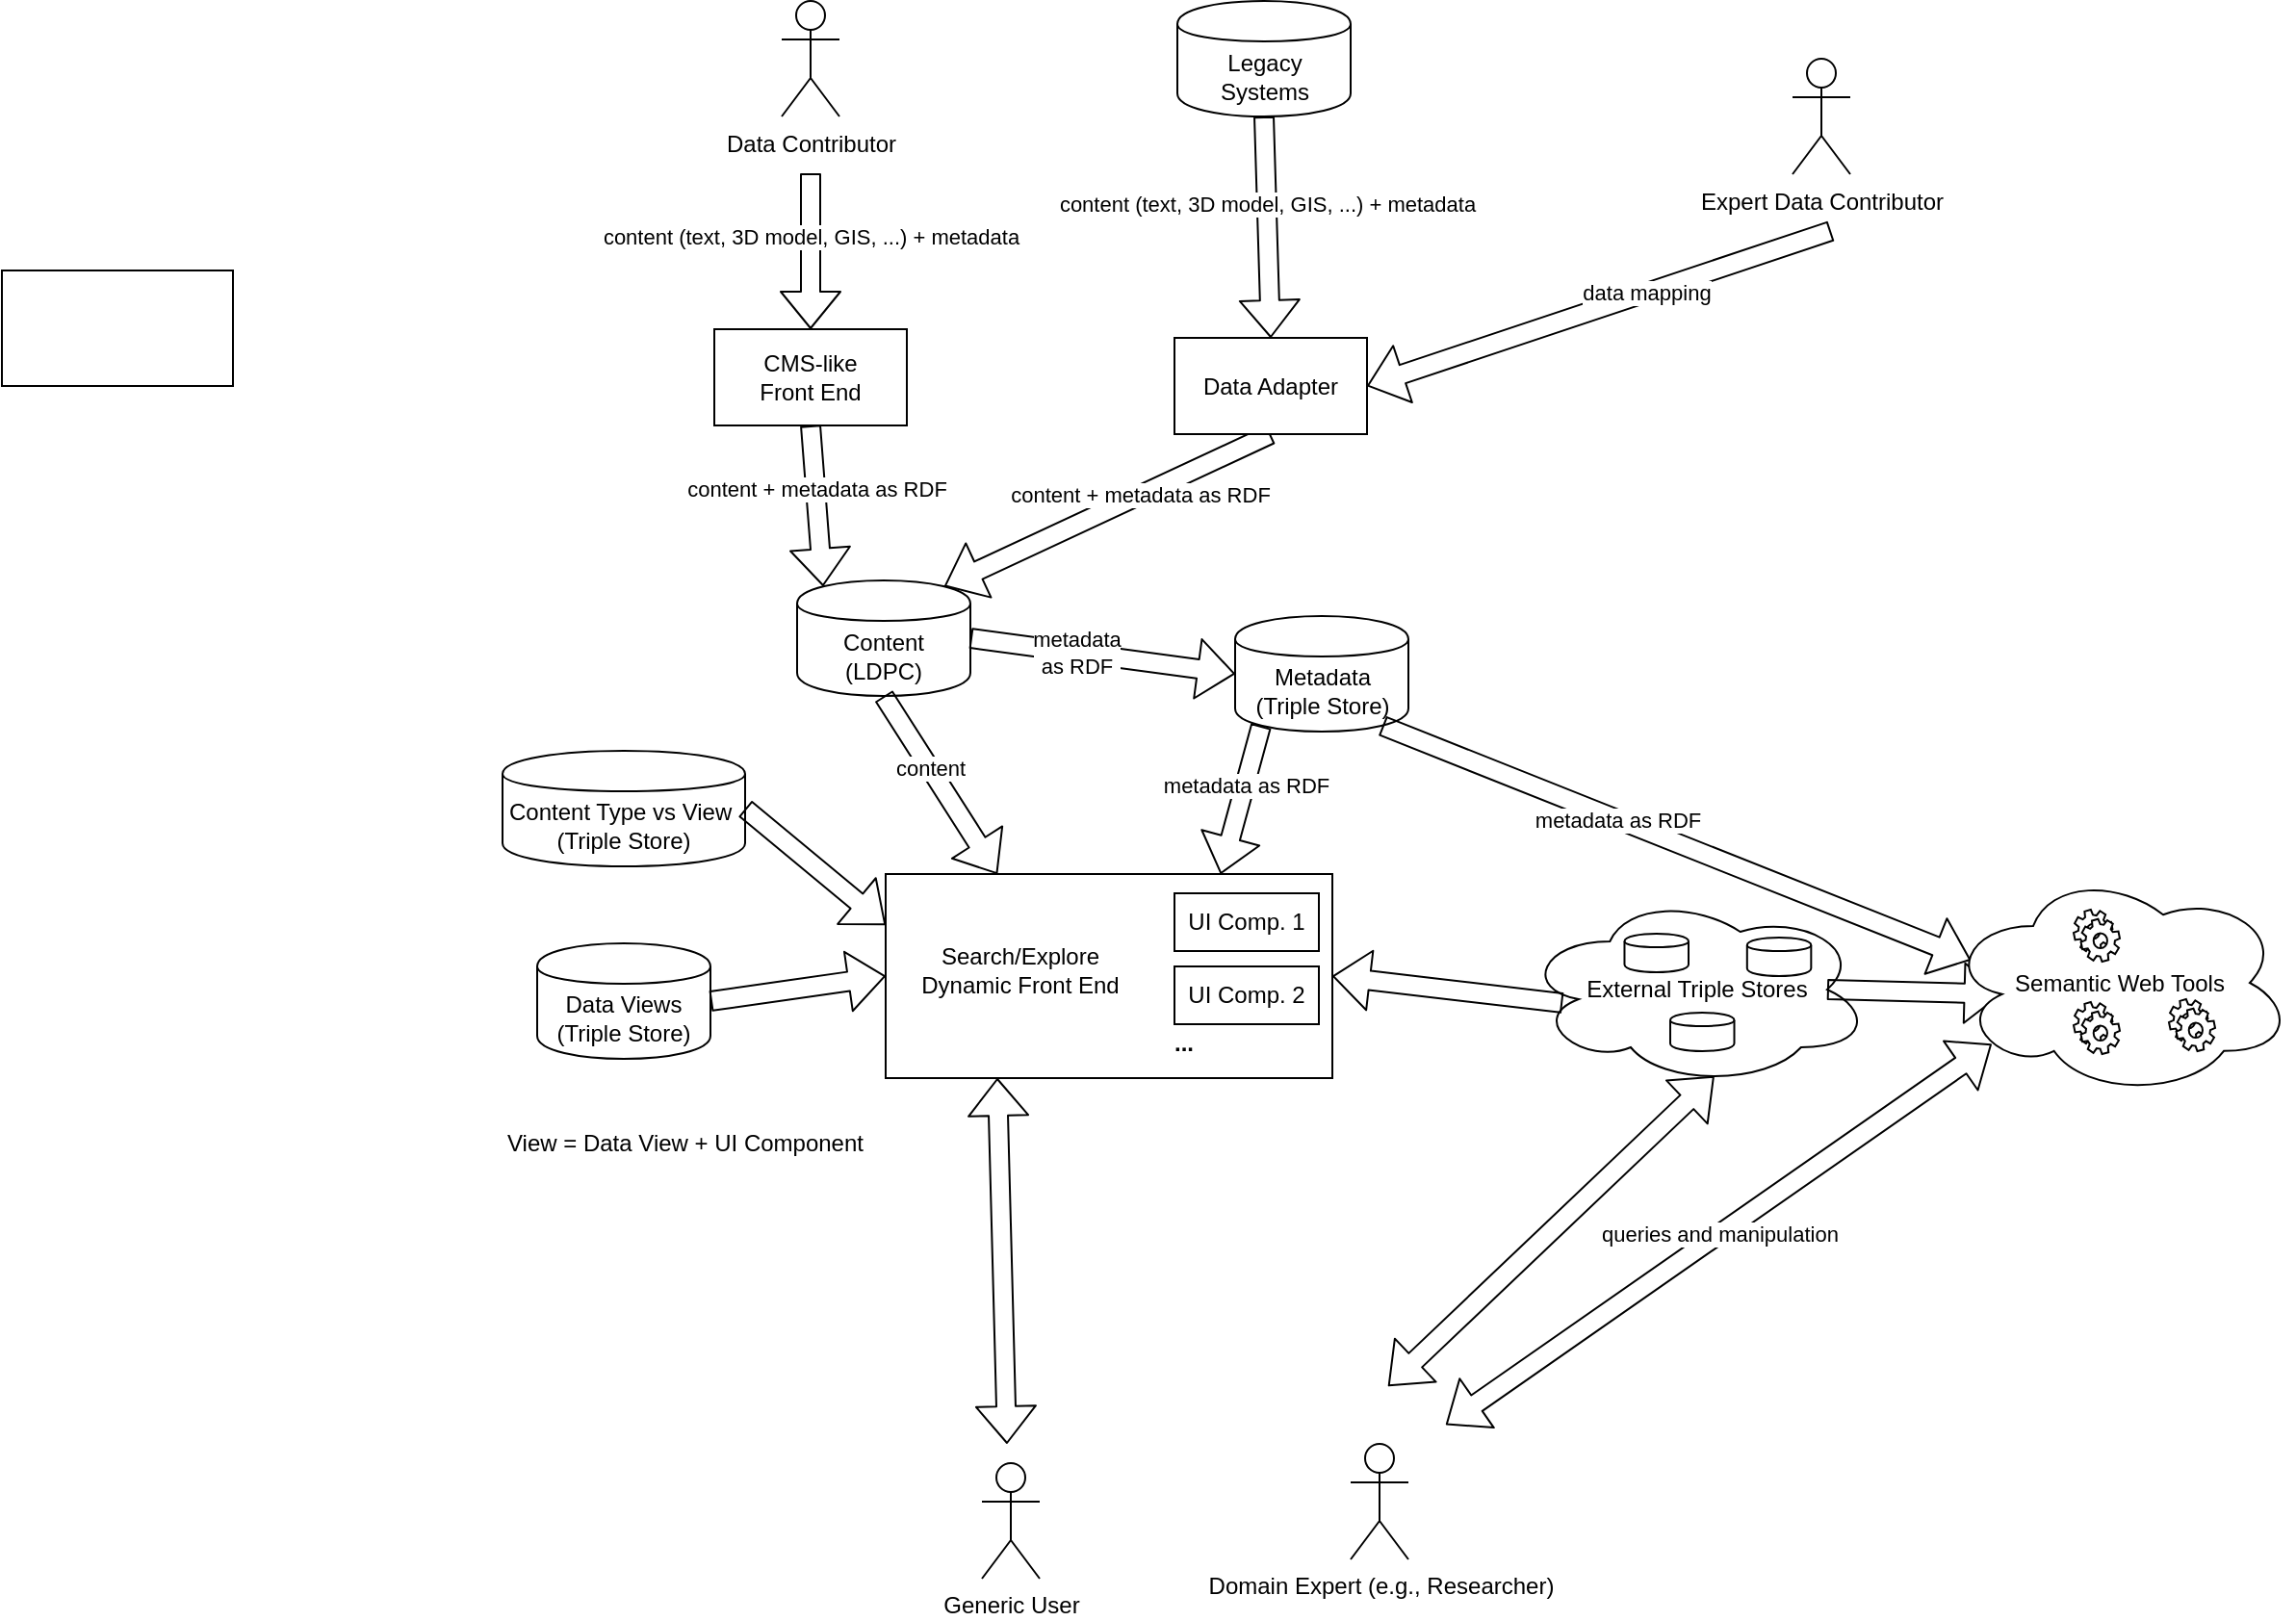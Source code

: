 <mxfile version="10.8.2" type="github"><diagram id="x-GXoumUO5DQMGYrBul2" name="Page-1"><mxGraphModel dx="2221" dy="915" grid="1" gridSize="10" guides="1" tooltips="1" connect="1" arrows="1" fold="1" page="1" pageScale="1" pageWidth="827" pageHeight="1169" math="0" shadow="0"><root><mxCell id="0"/><mxCell id="1" parent="0"/><mxCell id="RN9INIxDvgJOFiBCgrXU-7" value="Data Contributor" style="shape=umlActor;verticalLabelPosition=bottom;labelBackgroundColor=#ffffff;verticalAlign=top;html=1;outlineConnect=0;" parent="1" vertex="1"><mxGeometry x="165" y="10.5" width="30" height="60" as="geometry"/></mxCell><mxCell id="RN9INIxDvgJOFiBCgrXU-9" value="CMS-like&lt;br&gt;Front End" style="rounded=0;whiteSpace=wrap;html=1;" parent="1" vertex="1"><mxGeometry x="130" y="181" width="100" height="50" as="geometry"/></mxCell><mxCell id="5JjlQ0Los4AuPIkOIIEd-3" value="&lt;span&gt;Content&lt;br&gt;(LDPC)&lt;/span&gt;" style="shape=cylinder;whiteSpace=wrap;html=1;boundedLbl=1;backgroundOutline=1;" parent="1" vertex="1"><mxGeometry x="173" y="311.5" width="90" height="60" as="geometry"/></mxCell><mxCell id="5JjlQ0Los4AuPIkOIIEd-5" value="&lt;span&gt;Metadata&lt;br&gt;(Triple Store)&lt;/span&gt;" style="shape=cylinder;whiteSpace=wrap;html=1;boundedLbl=1;backgroundOutline=1;" parent="1" vertex="1"><mxGeometry x="400.5" y="330" width="90" height="60" as="geometry"/></mxCell><mxCell id="5JjlQ0Los4AuPIkOIIEd-11" value="Generic User" style="shape=umlActor;verticalLabelPosition=bottom;labelBackgroundColor=#ffffff;verticalAlign=top;html=1;outlineConnect=0;" parent="1" vertex="1"><mxGeometry x="269" y="770" width="30" height="60" as="geometry"/></mxCell><mxCell id="5JjlQ0Los4AuPIkOIIEd-12" value="Domain Expert (e.g., Researcher)" style="shape=umlActor;verticalLabelPosition=bottom;labelBackgroundColor=#ffffff;verticalAlign=top;html=1;outlineConnect=0;" parent="1" vertex="1"><mxGeometry x="460.5" y="760" width="30" height="60" as="geometry"/></mxCell><mxCell id="5JjlQ0Los4AuPIkOIIEd-15" value="content (text, 3D model, GIS, ...) + metadata" style="shape=flexArrow;endArrow=classic;html=1;entryX=0.5;entryY=0;entryDx=0;entryDy=0;" parent="1" target="RN9INIxDvgJOFiBCgrXU-9" edge="1"><mxGeometry x="-0.2" width="50" height="50" relative="1" as="geometry"><mxPoint x="180" y="100" as="sourcePoint"/><mxPoint x="-130" y="600" as="targetPoint"/><Array as="points"/><mxPoint as="offset"/></mxGeometry></mxCell><mxCell id="5JjlQ0Los4AuPIkOIIEd-21" value="content" style="shape=flexArrow;endArrow=classic;html=1;entryX=0.25;entryY=0;entryDx=0;entryDy=0;exitX=0.5;exitY=1;exitDx=0;exitDy=0;" parent="1" source="5JjlQ0Los4AuPIkOIIEd-3" target="5JjlQ0Los4AuPIkOIIEd-8" edge="1"><mxGeometry x="-0.2" width="50" height="50" relative="1" as="geometry"><mxPoint x="155" y="250" as="sourcePoint"/><mxPoint x="154" y="323" as="targetPoint"/><Array as="points"/><mxPoint as="offset"/></mxGeometry></mxCell><mxCell id="5JjlQ0Los4AuPIkOIIEd-22" value="metadata&lt;br&gt;as RDF&lt;br&gt;" style="shape=flexArrow;endArrow=classic;html=1;entryX=0;entryY=0.5;entryDx=0;entryDy=0;exitX=1;exitY=0.5;exitDx=0;exitDy=0;" parent="1" source="5JjlQ0Los4AuPIkOIIEd-3" target="5JjlQ0Los4AuPIkOIIEd-5" edge="1"><mxGeometry x="-0.2" width="50" height="50" relative="1" as="geometry"><mxPoint x="218" y="250" as="sourcePoint"/><mxPoint x="217" y="323" as="targetPoint"/><Array as="points"/><mxPoint as="offset"/></mxGeometry></mxCell><mxCell id="5JjlQ0Los4AuPIkOIIEd-26" value="metadata&amp;nbsp;as RDF&lt;br&gt;" style="shape=flexArrow;endArrow=classic;html=1;entryX=0.75;entryY=0;entryDx=0;entryDy=0;exitX=0.15;exitY=0.95;exitDx=0;exitDy=0;exitPerimeter=0;" parent="1" source="5JjlQ0Los4AuPIkOIIEd-5" target="5JjlQ0Los4AuPIkOIIEd-8" edge="1"><mxGeometry x="-0.2" width="50" height="50" relative="1" as="geometry"><mxPoint x="489" y="580" as="sourcePoint"/><mxPoint x="451" y="683" as="targetPoint"/><Array as="points"/><mxPoint as="offset"/></mxGeometry></mxCell><mxCell id="5JjlQ0Los4AuPIkOIIEd-27" value="metadata as RDF&lt;br&gt;" style="shape=flexArrow;endArrow=classic;html=1;exitX=0.85;exitY=0.95;exitDx=0;exitDy=0;exitPerimeter=0;entryX=0.07;entryY=0.4;entryDx=0;entryDy=0;entryPerimeter=0;" parent="1" source="5JjlQ0Los4AuPIkOIIEd-5" target="5JjlQ0Los4AuPIkOIIEd-36" edge="1"><mxGeometry x="-0.2" width="50" height="50" relative="1" as="geometry"><mxPoint x="244" y="647" as="sourcePoint"/><mxPoint x="580" y="614" as="targetPoint"/><Array as="points"/><mxPoint as="offset"/></mxGeometry></mxCell><mxCell id="5JjlQ0Los4AuPIkOIIEd-28" value="" style="shape=flexArrow;endArrow=classic;startArrow=classic;html=1;entryX=0.25;entryY=1;entryDx=0;entryDy=0;" parent="1" target="5JjlQ0Los4AuPIkOIIEd-8" edge="1"><mxGeometry width="50" height="50" relative="1" as="geometry"><mxPoint x="282" y="760" as="sourcePoint"/><mxPoint x="156" y="750" as="targetPoint"/></mxGeometry></mxCell><mxCell id="5JjlQ0Los4AuPIkOIIEd-29" value="" style="shape=flexArrow;endArrow=classic;startArrow=classic;html=1;entryX=0.55;entryY=0.95;entryDx=0;entryDy=0;entryPerimeter=0;" parent="1" target="5JjlQ0Los4AuPIkOIIEd-31" edge="1"><mxGeometry width="50" height="50" relative="1" as="geometry"><mxPoint x="480" y="730" as="sourcePoint"/><mxPoint x="530" y="454" as="targetPoint"/></mxGeometry></mxCell><mxCell id="5JjlQ0Los4AuPIkOIIEd-41" value="" style="group" parent="1" vertex="1" connectable="0"><mxGeometry x="550" y="474" width="191" height="121" as="geometry"/></mxCell><mxCell id="5JjlQ0Los4AuPIkOIIEd-31" value="External Triple Stores" style="ellipse;shape=cloud;whiteSpace=wrap;html=1;" parent="5JjlQ0Los4AuPIkOIIEd-41" vertex="1"><mxGeometry width="180.547" height="100" as="geometry"/></mxCell><mxCell id="5JjlQ0Los4AuPIkOIIEd-32" value="" style="shape=cylinder;whiteSpace=wrap;html=1;boundedLbl=1;backgroundOutline=1;" parent="5JjlQ0Los4AuPIkOIIEd-41" vertex="1"><mxGeometry x="52.739" y="21" width="33.259" height="20" as="geometry"/></mxCell><mxCell id="5JjlQ0Los4AuPIkOIIEd-33" value="" style="shape=cylinder;whiteSpace=wrap;html=1;boundedLbl=1;backgroundOutline=1;" parent="5JjlQ0Los4AuPIkOIIEd-41" vertex="1"><mxGeometry x="76.495" y="62" width="33.259" height="20" as="geometry"/></mxCell><mxCell id="5JjlQ0Los4AuPIkOIIEd-34" value="" style="shape=cylinder;whiteSpace=wrap;html=1;boundedLbl=1;backgroundOutline=1;" parent="5JjlQ0Los4AuPIkOIIEd-41" vertex="1"><mxGeometry x="116.405" y="23" width="33.259" height="20" as="geometry"/></mxCell><mxCell id="5JjlQ0Los4AuPIkOIIEd-42" value="" style="shape=flexArrow;endArrow=classic;html=1;entryX=1;entryY=0.5;entryDx=0;entryDy=0;exitX=0.114;exitY=0.57;exitDx=0;exitDy=0;exitPerimeter=0;" parent="1" source="5JjlQ0Los4AuPIkOIIEd-31" target="5JjlQ0Los4AuPIkOIIEd-8" edge="1"><mxGeometry x="-0.2" width="50" height="50" relative="1" as="geometry"><mxPoint x="340" y="647" as="sourcePoint"/><mxPoint x="326" y="770" as="targetPoint"/><Array as="points"/><mxPoint as="offset"/></mxGeometry></mxCell><mxCell id="5JjlQ0Los4AuPIkOIIEd-44" value="" style="shape=flexArrow;endArrow=classic;html=1;entryX=0.16;entryY=0.55;entryDx=0;entryDy=0;entryPerimeter=0;exitX=0.875;exitY=0.5;exitDx=0;exitDy=0;exitPerimeter=0;" parent="1" source="5JjlQ0Los4AuPIkOIIEd-31" target="5JjlQ0Los4AuPIkOIIEd-36" edge="1"><mxGeometry x="-0.2" width="50" height="50" relative="1" as="geometry"><mxPoint x="688" y="550" as="sourcePoint"/><mxPoint x="779" y="532" as="targetPoint"/><Array as="points"/><mxPoint as="offset"/></mxGeometry></mxCell><mxCell id="5JjlQ0Los4AuPIkOIIEd-45" value="queries and manipulation" style="shape=flexArrow;endArrow=classic;startArrow=classic;html=1;entryX=0.13;entryY=0.77;entryDx=0;entryDy=0;entryPerimeter=0;" parent="1" target="5JjlQ0Los4AuPIkOIIEd-36" edge="1"><mxGeometry width="50" height="50" relative="1" as="geometry"><mxPoint x="510" y="750" as="sourcePoint"/><mxPoint x="815" y="548" as="targetPoint"/></mxGeometry></mxCell><mxCell id="5JjlQ0Los4AuPIkOIIEd-70" value="&lt;span&gt;Legacy Systems&lt;/span&gt;" style="shape=cylinder;whiteSpace=wrap;html=1;boundedLbl=1;backgroundOutline=1;" parent="1" vertex="1"><mxGeometry x="370.5" y="10.5" width="90" height="60" as="geometry"/></mxCell><mxCell id="5JjlQ0Los4AuPIkOIIEd-72" value="content&amp;nbsp;+ metadata as RDF" style="shape=flexArrow;endArrow=classic;html=1;entryX=0.15;entryY=0.05;entryDx=0;entryDy=0;exitX=0.5;exitY=1;exitDx=0;exitDy=0;entryPerimeter=0;" parent="1" source="RN9INIxDvgJOFiBCgrXU-9" target="5JjlQ0Los4AuPIkOIIEd-3" edge="1"><mxGeometry x="-0.2" width="50" height="50" relative="1" as="geometry"><mxPoint x="187" y="140" as="sourcePoint"/><mxPoint x="187" y="200" as="targetPoint"/><Array as="points"/><mxPoint as="offset"/></mxGeometry></mxCell><mxCell id="5JjlQ0Los4AuPIkOIIEd-73" value="content&amp;nbsp;+ metadata as RDF" style="shape=flexArrow;endArrow=classic;html=1;entryX=0.85;entryY=0.05;entryDx=0;entryDy=0;entryPerimeter=0;exitX=0.5;exitY=1;exitDx=0;exitDy=0;" parent="1" source="YvR29Pg27sldjMJZo0AP-5" target="5JjlQ0Los4AuPIkOIIEd-3" edge="1"><mxGeometry x="-0.2" width="50" height="50" relative="1" as="geometry"><mxPoint x="187" y="250" as="sourcePoint"/><mxPoint x="187" y="320" as="targetPoint"/><Array as="points"/><mxPoint as="offset"/></mxGeometry></mxCell><mxCell id="YvR29Pg27sldjMJZo0AP-3" value="" style="rounded=0;whiteSpace=wrap;html=1;" vertex="1" parent="1"><mxGeometry x="-240" y="150.5" width="120" height="60" as="geometry"/></mxCell><mxCell id="YvR29Pg27sldjMJZo0AP-4" value="Expert Data Contributor" style="shape=umlActor;verticalLabelPosition=bottom;labelBackgroundColor=#ffffff;verticalAlign=top;html=1;outlineConnect=0;" vertex="1" parent="1"><mxGeometry x="690" y="40.5" width="30" height="60" as="geometry"/></mxCell><mxCell id="YvR29Pg27sldjMJZo0AP-5" value="Data Adapter" style="rounded=0;whiteSpace=wrap;html=1;" vertex="1" parent="1"><mxGeometry x="369" y="185.5" width="100" height="50" as="geometry"/></mxCell><mxCell id="YvR29Pg27sldjMJZo0AP-6" value="data mapping" style="shape=flexArrow;endArrow=classic;html=1;entryX=1;entryY=0.5;entryDx=0;entryDy=0;" edge="1" target="YvR29Pg27sldjMJZo0AP-5" parent="1"><mxGeometry x="-0.2" width="50" height="50" relative="1" as="geometry"><mxPoint x="710" y="130" as="sourcePoint"/><mxPoint x="301.5" y="599.5" as="targetPoint"/><Array as="points"/><mxPoint as="offset"/></mxGeometry></mxCell><mxCell id="YvR29Pg27sldjMJZo0AP-7" value="content (text, 3D model, GIS, ...) + metadata" style="shape=flexArrow;endArrow=classic;html=1;entryX=0.5;entryY=0;entryDx=0;entryDy=0;exitX=0.5;exitY=1;exitDx=0;exitDy=0;" edge="1" parent="1" source="5JjlQ0Los4AuPIkOIIEd-70" target="YvR29Pg27sldjMJZo0AP-5"><mxGeometry x="-0.2" width="50" height="50" relative="1" as="geometry"><mxPoint x="190" y="140" as="sourcePoint"/><mxPoint x="190" y="191" as="targetPoint"/><Array as="points"/><mxPoint as="offset"/></mxGeometry></mxCell><mxCell id="YvR29Pg27sldjMJZo0AP-8" value="&lt;span&gt;Content Type vs View&amp;nbsp;&lt;br&gt;(Triple Store)&lt;/span&gt;" style="shape=cylinder;whiteSpace=wrap;html=1;boundedLbl=1;backgroundOutline=1;" vertex="1" parent="1"><mxGeometry x="20" y="400" width="126" height="60" as="geometry"/></mxCell><mxCell id="YvR29Pg27sldjMJZo0AP-9" value="&lt;span&gt;Data Views&lt;br&gt;(Triple Store)&lt;/span&gt;" style="shape=cylinder;whiteSpace=wrap;html=1;boundedLbl=1;backgroundOutline=1;" vertex="1" parent="1"><mxGeometry x="38" y="500" width="90" height="60" as="geometry"/></mxCell><mxCell id="YvR29Pg27sldjMJZo0AP-15" value="View = Data View + UI Component" style="text;html=1;strokeColor=none;fillColor=none;align=center;verticalAlign=middle;whiteSpace=wrap;rounded=0;" vertex="1" parent="1"><mxGeometry y="593.5" width="230" height="20" as="geometry"/></mxCell><mxCell id="YvR29Pg27sldjMJZo0AP-18" value="" style="shape=flexArrow;endArrow=classic;html=1;entryX=0;entryY=0.25;entryDx=0;entryDy=0;exitX=1;exitY=0.5;exitDx=0;exitDy=0;" edge="1" parent="1" source="YvR29Pg27sldjMJZo0AP-8" target="5JjlQ0Los4AuPIkOIIEd-8"><mxGeometry x="-0.2" width="50" height="50" relative="1" as="geometry"><mxPoint x="197" y="379" as="sourcePoint"/><mxPoint x="214" y="644" as="targetPoint"/><Array as="points"/><mxPoint as="offset"/></mxGeometry></mxCell><mxCell id="YvR29Pg27sldjMJZo0AP-19" value="" style="shape=flexArrow;endArrow=classic;html=1;entryX=0;entryY=0.5;entryDx=0;entryDy=0;exitX=1;exitY=0.5;exitDx=0;exitDy=0;" edge="1" parent="1" source="YvR29Pg27sldjMJZo0AP-9" target="5JjlQ0Los4AuPIkOIIEd-8"><mxGeometry x="-0.2" width="50" height="50" relative="1" as="geometry"><mxPoint x="93" y="470" as="sourcePoint"/><mxPoint x="156" y="671" as="targetPoint"/><Array as="points"/><mxPoint as="offset"/></mxGeometry></mxCell><mxCell id="YvR29Pg27sldjMJZo0AP-20" value="" style="group" vertex="1" connectable="0" parent="1"><mxGeometry x="219" y="464" width="232" height="106" as="geometry"/></mxCell><mxCell id="5JjlQ0Los4AuPIkOIIEd-8" value="" style="rounded=0;whiteSpace=wrap;html=1;" parent="YvR29Pg27sldjMJZo0AP-20" vertex="1"><mxGeometry width="232" height="106" as="geometry"/></mxCell><mxCell id="YvR29Pg27sldjMJZo0AP-10" value="UI Comp. 1" style="rounded=0;whiteSpace=wrap;html=1;" vertex="1" parent="YvR29Pg27sldjMJZo0AP-20"><mxGeometry x="150" y="10" width="75" height="30" as="geometry"/></mxCell><mxCell id="YvR29Pg27sldjMJZo0AP-11" value="UI Comp. 2" style="rounded=0;whiteSpace=wrap;html=1;" vertex="1" parent="YvR29Pg27sldjMJZo0AP-20"><mxGeometry x="150" y="48" width="75" height="30" as="geometry"/></mxCell><mxCell id="YvR29Pg27sldjMJZo0AP-12" value="&lt;b&gt;...&lt;/b&gt;" style="text;html=1;strokeColor=none;fillColor=none;align=center;verticalAlign=middle;whiteSpace=wrap;rounded=0;" vertex="1" parent="YvR29Pg27sldjMJZo0AP-20"><mxGeometry x="135" y="78" width="40" height="20" as="geometry"/></mxCell><mxCell id="YvR29Pg27sldjMJZo0AP-13" value="Search/Explore&lt;br&gt;Dynamic Front End" style="text;html=1;strokeColor=none;fillColor=none;align=center;verticalAlign=middle;whiteSpace=wrap;rounded=0;" vertex="1" parent="YvR29Pg27sldjMJZo0AP-20"><mxGeometry x="10" y="40" width="120" height="20" as="geometry"/></mxCell><mxCell id="YvR29Pg27sldjMJZo0AP-21" value="" style="group" vertex="1" connectable="0" parent="1"><mxGeometry x="770" y="461.5" width="180" height="118" as="geometry"/></mxCell><mxCell id="5JjlQ0Los4AuPIkOIIEd-40" value="" style="group" parent="YvR29Pg27sldjMJZo0AP-21" vertex="1" connectable="0"><mxGeometry width="180" height="118" as="geometry"/></mxCell><mxCell id="5JjlQ0Los4AuPIkOIIEd-36" value="Semantic Web Tools" style="ellipse;shape=cloud;whiteSpace=wrap;html=1;" parent="5JjlQ0Los4AuPIkOIIEd-40" vertex="1"><mxGeometry width="180" height="118" as="geometry"/></mxCell><mxCell id="5JjlQ0Los4AuPIkOIIEd-37" value="" style="shape=mxgraph.bpmn.service_task;html=1;outlineConnect=0;" parent="5JjlQ0Los4AuPIkOIIEd-40" vertex="1"><mxGeometry x="66" y="21" width="24" height="27" as="geometry"/></mxCell><mxCell id="5JjlQ0Los4AuPIkOIIEd-38" value="" style="shape=mxgraph.bpmn.service_task;html=1;outlineConnect=0;" parent="5JjlQ0Los4AuPIkOIIEd-40" vertex="1"><mxGeometry x="115.5" y="67.5" width="24" height="27" as="geometry"/></mxCell><mxCell id="5JjlQ0Los4AuPIkOIIEd-39" value="" style="shape=mxgraph.bpmn.service_task;html=1;outlineConnect=0;" parent="5JjlQ0Los4AuPIkOIIEd-40" vertex="1"><mxGeometry x="66" y="69" width="24" height="27" as="geometry"/></mxCell></root></mxGraphModel></diagram></mxfile>